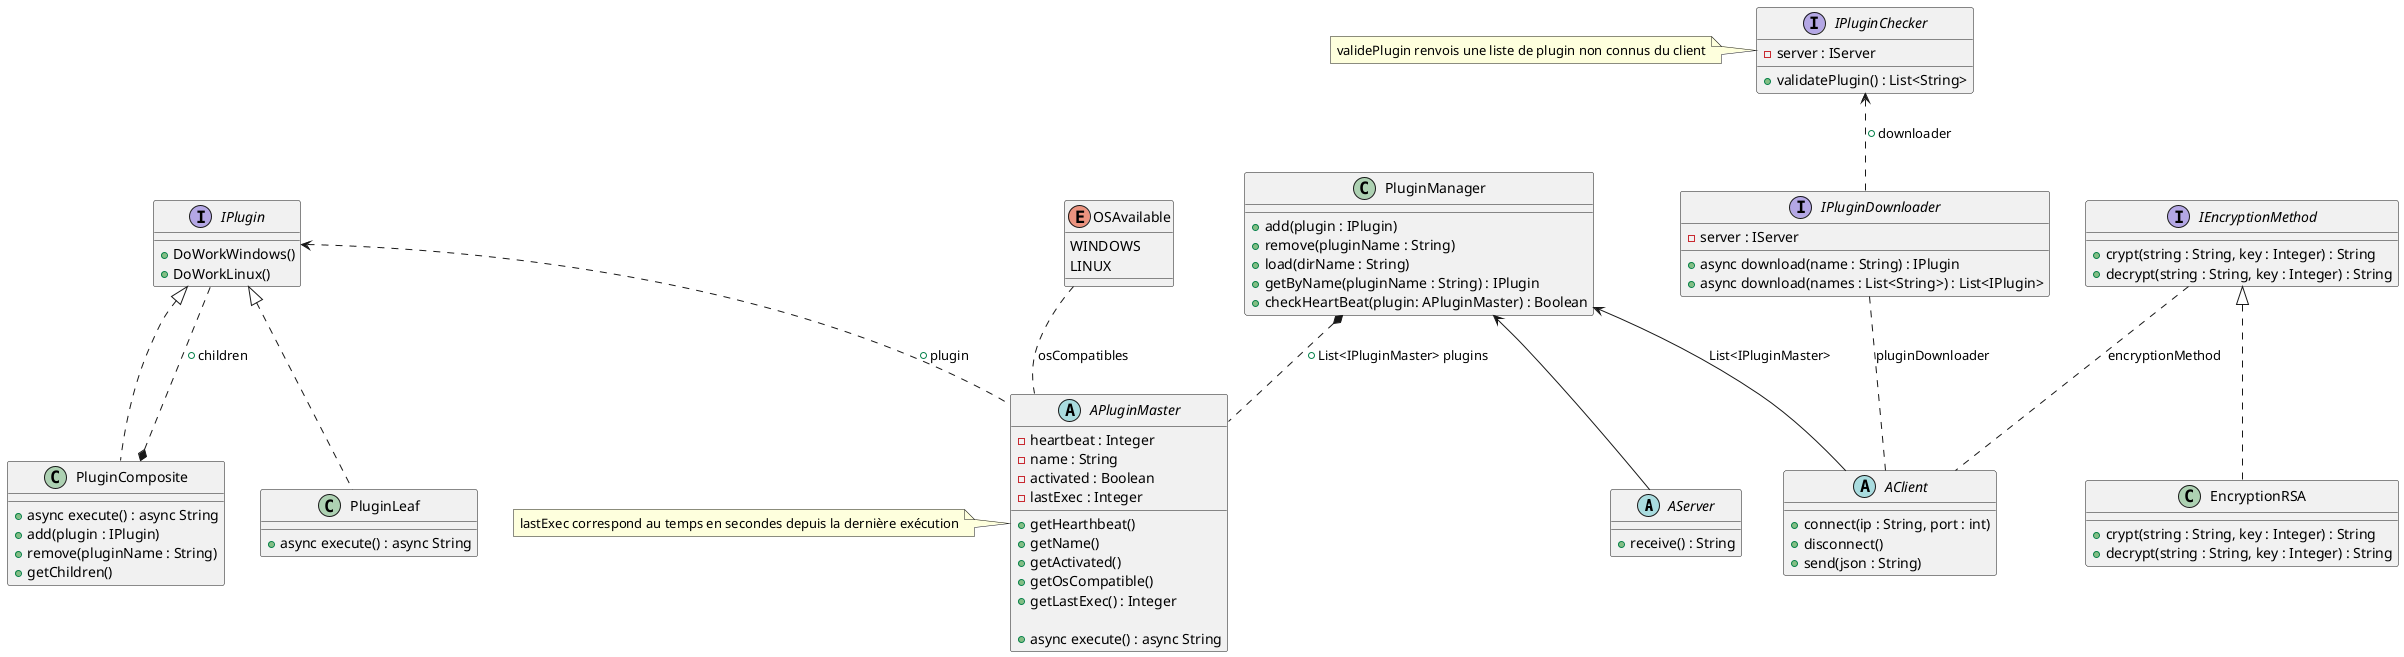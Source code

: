 @startuml

	abstract AServer {
		+receive() : String
	}

abstract AClient {
	+connect(ip : String, port : int)
	+disconnect()
	+send(json : String)
}

together {
	class PluginManager {
		+add(plugin : IPlugin)
		+remove(pluginName : String)
		+load(dirName : String)
		+getByName(pluginName : String) : IPlugin
		+checkHeartBeat(plugin: APluginMaster) : Boolean
	}

	together {

	enum OSAvailable {
		WINDOWS
		LINUX
	}
		interface IPlugin {
			+DoWorkWindows()	
			+DoWorkLinux()	
		}

		abstract APluginMaster {
			-heartbeat : Integer
			-name : String 
			-activated : Boolean
			-lastExec : Integer

			+getHearthbeat()
			+getName()
			+getActivated()
			+getOsCompatible()
			+getLastExec() : Integer

			+async execute() : async String
		}
		note left: lastExec correspond au temps en secondes depuis la dernière exécution

		class PluginComposite {
			+async execute() : async String
			+add(plugin : IPlugin)
			+remove(pluginName : String)
			+getChildren()
		}

		class PluginLeaf {
			+async execute() : async String
		}
	}	
}

interface IPluginDownloader {
	-server : IServer
	+async download(name : String) : IPlugin
	+async download(names : List<String>) : List<IPlugin>
}

interface IPluginChecker {
	-server : IServer
	+validatePlugin() : List<String>
}
note left: validePlugin renvois une liste de plugin non connus du client

together {
	interface IEncryptionMethod {
		+crypt(string : String, key : Integer) : String 
		+decrypt(string : String, key : Integer) : String
	}

	class EncryptionRSA {
		+crypt(string : String, key : Integer) : String 
		+decrypt(string : String, key : Integer) : String
	}
}

IPluginDownloader .. AClient : pluginDownloader
IEncryptionMethod .. AClient : encryptionMethod 

IPluginChecker <.. IPluginDownloader : +downloader

IEncryptionMethod <|.. EncryptionRSA

PluginManager <-- AServer
PluginManager *.. APluginMaster : +List<IPluginMaster> plugins

IPlugin <.. APluginMaster : +plugin
IPlugin <|.. PluginComposite
IPlugin <|.. PluginLeaf

PluginComposite *.. IPlugin : +children

PluginManager <-- AClient : List<IPluginMaster>

OSAvailable .. APluginMaster : osCompatibles
@enduml
